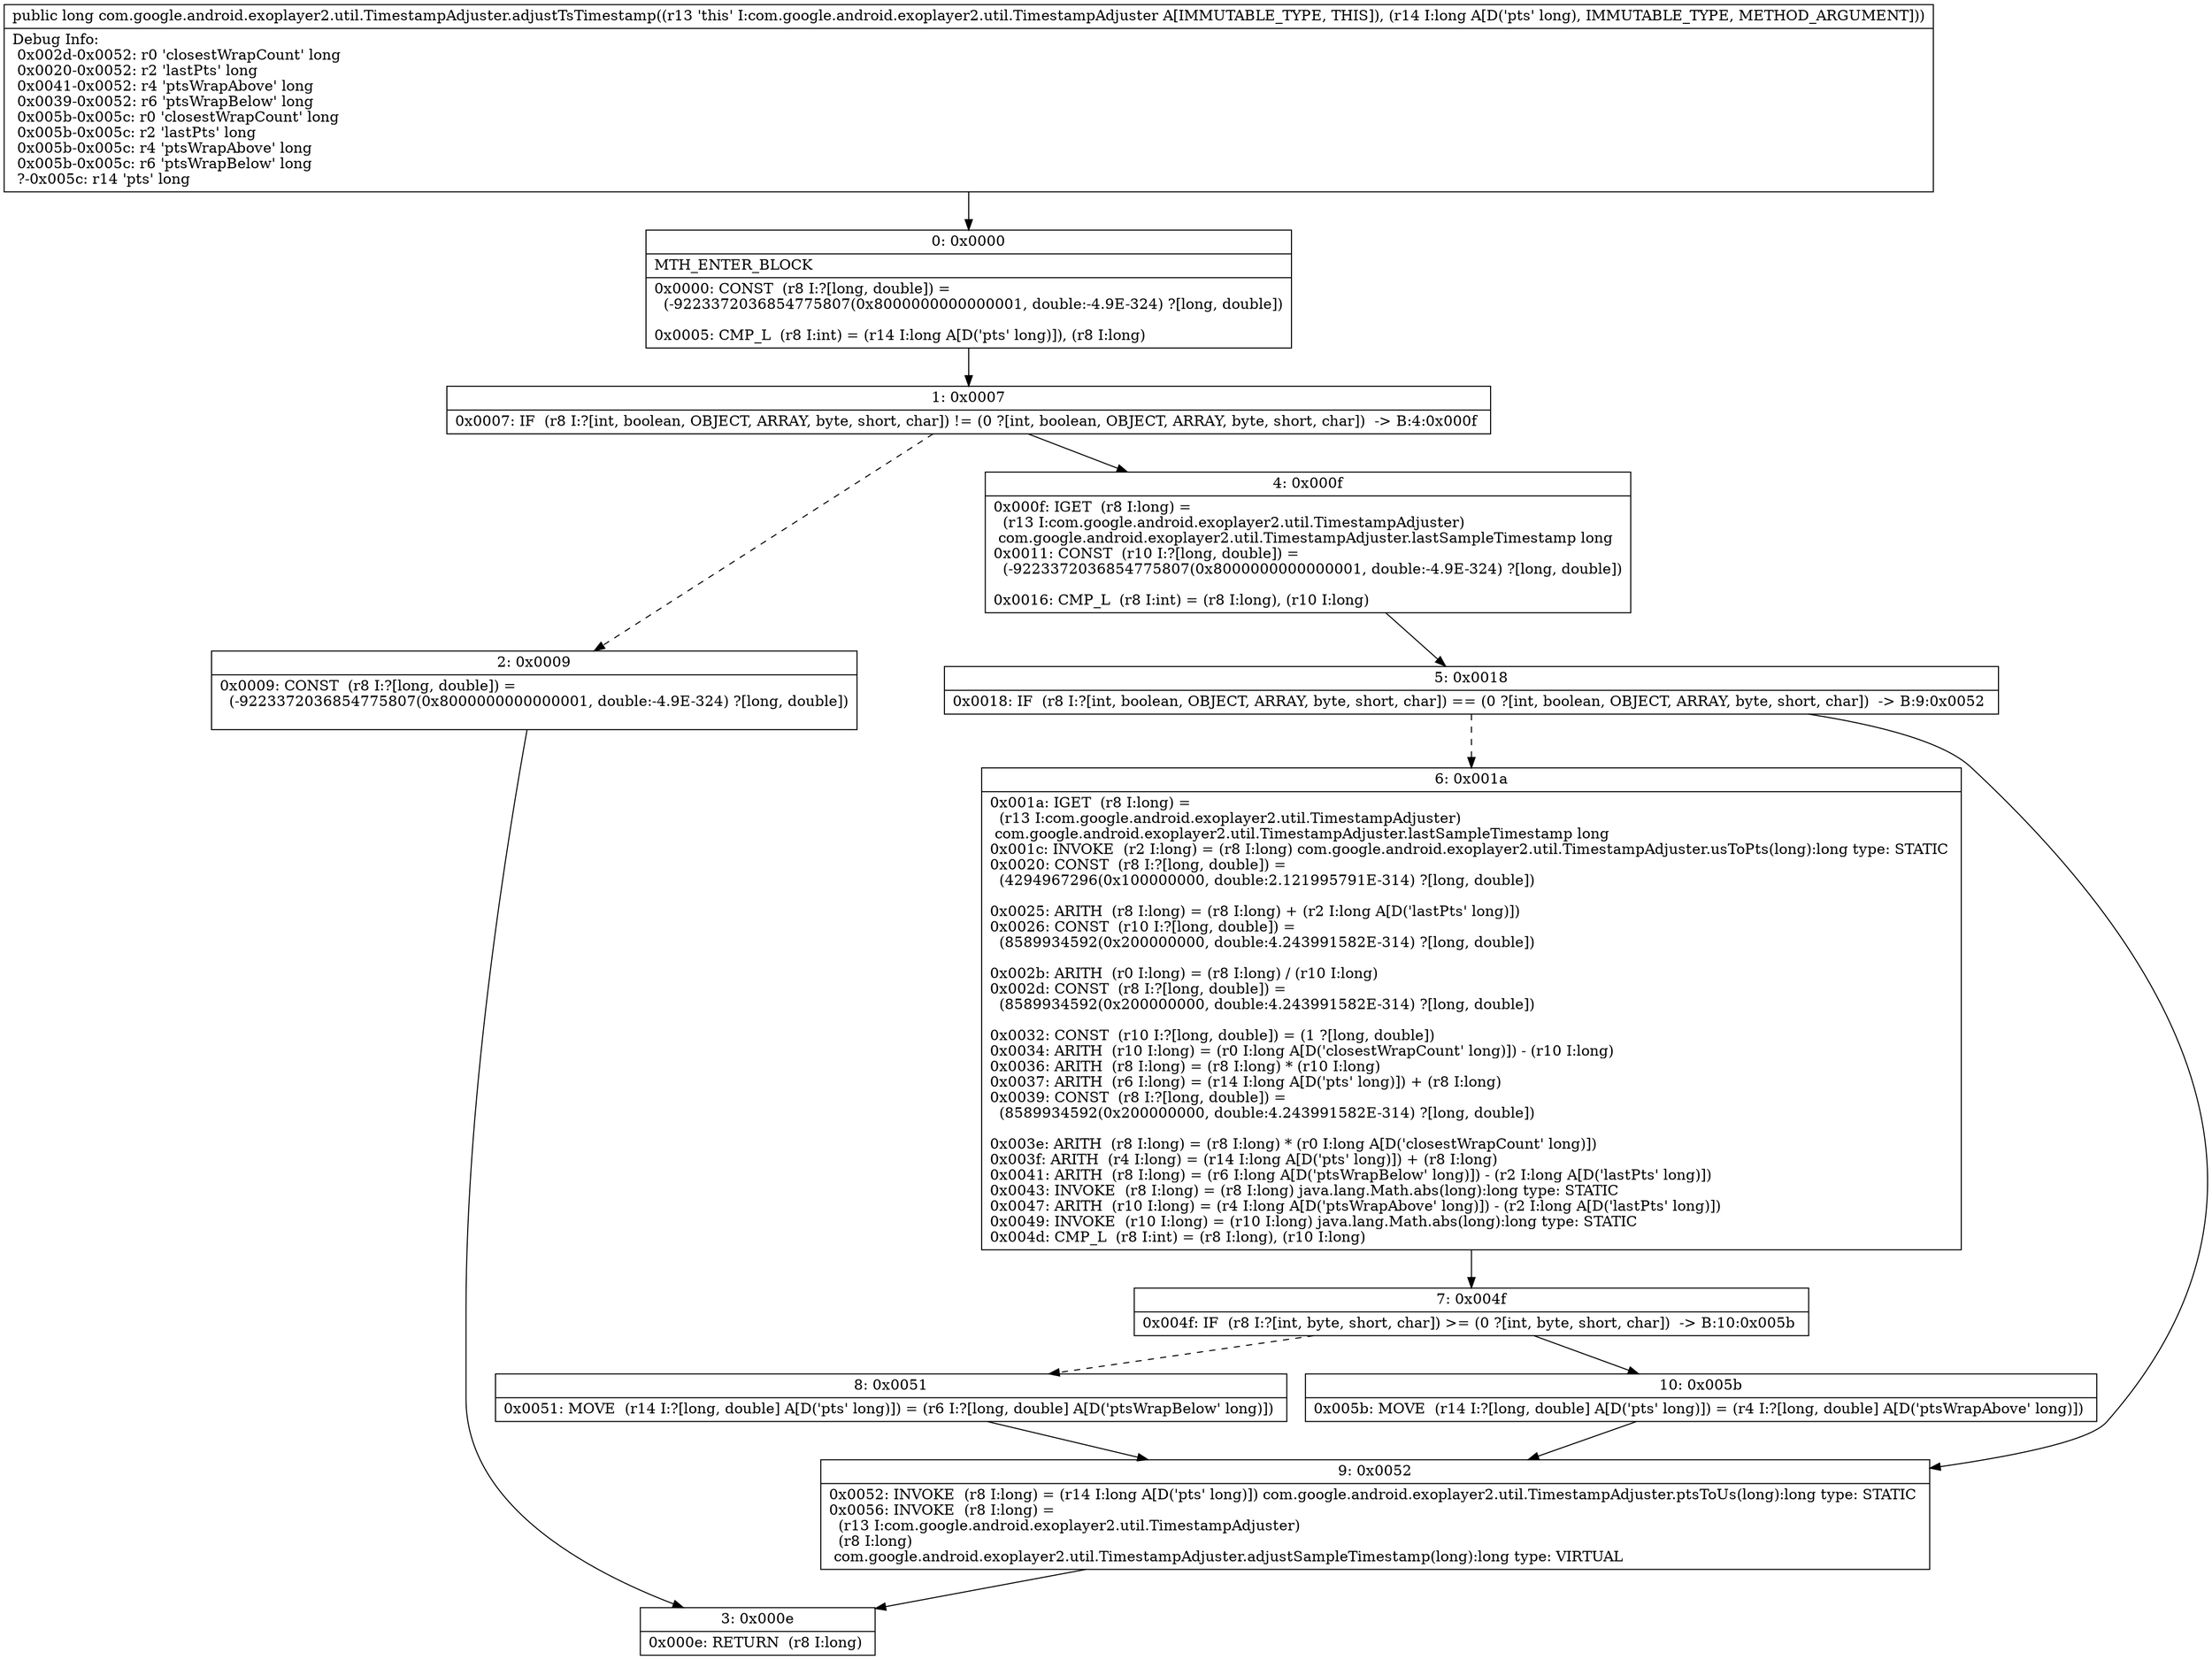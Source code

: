 digraph "CFG forcom.google.android.exoplayer2.util.TimestampAdjuster.adjustTsTimestamp(J)J" {
Node_0 [shape=record,label="{0\:\ 0x0000|MTH_ENTER_BLOCK\l|0x0000: CONST  (r8 I:?[long, double]) = \l  (\-9223372036854775807(0x8000000000000001, double:\-4.9E\-324) ?[long, double])\l \l0x0005: CMP_L  (r8 I:int) = (r14 I:long A[D('pts' long)]), (r8 I:long) \l}"];
Node_1 [shape=record,label="{1\:\ 0x0007|0x0007: IF  (r8 I:?[int, boolean, OBJECT, ARRAY, byte, short, char]) != (0 ?[int, boolean, OBJECT, ARRAY, byte, short, char])  \-\> B:4:0x000f \l}"];
Node_2 [shape=record,label="{2\:\ 0x0009|0x0009: CONST  (r8 I:?[long, double]) = \l  (\-9223372036854775807(0x8000000000000001, double:\-4.9E\-324) ?[long, double])\l \l}"];
Node_3 [shape=record,label="{3\:\ 0x000e|0x000e: RETURN  (r8 I:long) \l}"];
Node_4 [shape=record,label="{4\:\ 0x000f|0x000f: IGET  (r8 I:long) = \l  (r13 I:com.google.android.exoplayer2.util.TimestampAdjuster)\l com.google.android.exoplayer2.util.TimestampAdjuster.lastSampleTimestamp long \l0x0011: CONST  (r10 I:?[long, double]) = \l  (\-9223372036854775807(0x8000000000000001, double:\-4.9E\-324) ?[long, double])\l \l0x0016: CMP_L  (r8 I:int) = (r8 I:long), (r10 I:long) \l}"];
Node_5 [shape=record,label="{5\:\ 0x0018|0x0018: IF  (r8 I:?[int, boolean, OBJECT, ARRAY, byte, short, char]) == (0 ?[int, boolean, OBJECT, ARRAY, byte, short, char])  \-\> B:9:0x0052 \l}"];
Node_6 [shape=record,label="{6\:\ 0x001a|0x001a: IGET  (r8 I:long) = \l  (r13 I:com.google.android.exoplayer2.util.TimestampAdjuster)\l com.google.android.exoplayer2.util.TimestampAdjuster.lastSampleTimestamp long \l0x001c: INVOKE  (r2 I:long) = (r8 I:long) com.google.android.exoplayer2.util.TimestampAdjuster.usToPts(long):long type: STATIC \l0x0020: CONST  (r8 I:?[long, double]) = \l  (4294967296(0x100000000, double:2.121995791E\-314) ?[long, double])\l \l0x0025: ARITH  (r8 I:long) = (r8 I:long) + (r2 I:long A[D('lastPts' long)]) \l0x0026: CONST  (r10 I:?[long, double]) = \l  (8589934592(0x200000000, double:4.243991582E\-314) ?[long, double])\l \l0x002b: ARITH  (r0 I:long) = (r8 I:long) \/ (r10 I:long) \l0x002d: CONST  (r8 I:?[long, double]) = \l  (8589934592(0x200000000, double:4.243991582E\-314) ?[long, double])\l \l0x0032: CONST  (r10 I:?[long, double]) = (1 ?[long, double]) \l0x0034: ARITH  (r10 I:long) = (r0 I:long A[D('closestWrapCount' long)]) \- (r10 I:long) \l0x0036: ARITH  (r8 I:long) = (r8 I:long) * (r10 I:long) \l0x0037: ARITH  (r6 I:long) = (r14 I:long A[D('pts' long)]) + (r8 I:long) \l0x0039: CONST  (r8 I:?[long, double]) = \l  (8589934592(0x200000000, double:4.243991582E\-314) ?[long, double])\l \l0x003e: ARITH  (r8 I:long) = (r8 I:long) * (r0 I:long A[D('closestWrapCount' long)]) \l0x003f: ARITH  (r4 I:long) = (r14 I:long A[D('pts' long)]) + (r8 I:long) \l0x0041: ARITH  (r8 I:long) = (r6 I:long A[D('ptsWrapBelow' long)]) \- (r2 I:long A[D('lastPts' long)]) \l0x0043: INVOKE  (r8 I:long) = (r8 I:long) java.lang.Math.abs(long):long type: STATIC \l0x0047: ARITH  (r10 I:long) = (r4 I:long A[D('ptsWrapAbove' long)]) \- (r2 I:long A[D('lastPts' long)]) \l0x0049: INVOKE  (r10 I:long) = (r10 I:long) java.lang.Math.abs(long):long type: STATIC \l0x004d: CMP_L  (r8 I:int) = (r8 I:long), (r10 I:long) \l}"];
Node_7 [shape=record,label="{7\:\ 0x004f|0x004f: IF  (r8 I:?[int, byte, short, char]) \>= (0 ?[int, byte, short, char])  \-\> B:10:0x005b \l}"];
Node_8 [shape=record,label="{8\:\ 0x0051|0x0051: MOVE  (r14 I:?[long, double] A[D('pts' long)]) = (r6 I:?[long, double] A[D('ptsWrapBelow' long)]) \l}"];
Node_9 [shape=record,label="{9\:\ 0x0052|0x0052: INVOKE  (r8 I:long) = (r14 I:long A[D('pts' long)]) com.google.android.exoplayer2.util.TimestampAdjuster.ptsToUs(long):long type: STATIC \l0x0056: INVOKE  (r8 I:long) = \l  (r13 I:com.google.android.exoplayer2.util.TimestampAdjuster)\l  (r8 I:long)\l com.google.android.exoplayer2.util.TimestampAdjuster.adjustSampleTimestamp(long):long type: VIRTUAL \l}"];
Node_10 [shape=record,label="{10\:\ 0x005b|0x005b: MOVE  (r14 I:?[long, double] A[D('pts' long)]) = (r4 I:?[long, double] A[D('ptsWrapAbove' long)]) \l}"];
MethodNode[shape=record,label="{public long com.google.android.exoplayer2.util.TimestampAdjuster.adjustTsTimestamp((r13 'this' I:com.google.android.exoplayer2.util.TimestampAdjuster A[IMMUTABLE_TYPE, THIS]), (r14 I:long A[D('pts' long), IMMUTABLE_TYPE, METHOD_ARGUMENT]))  | Debug Info:\l  0x002d\-0x0052: r0 'closestWrapCount' long\l  0x0020\-0x0052: r2 'lastPts' long\l  0x0041\-0x0052: r4 'ptsWrapAbove' long\l  0x0039\-0x0052: r6 'ptsWrapBelow' long\l  0x005b\-0x005c: r0 'closestWrapCount' long\l  0x005b\-0x005c: r2 'lastPts' long\l  0x005b\-0x005c: r4 'ptsWrapAbove' long\l  0x005b\-0x005c: r6 'ptsWrapBelow' long\l  ?\-0x005c: r14 'pts' long\l}"];
MethodNode -> Node_0;
Node_0 -> Node_1;
Node_1 -> Node_2[style=dashed];
Node_1 -> Node_4;
Node_2 -> Node_3;
Node_4 -> Node_5;
Node_5 -> Node_6[style=dashed];
Node_5 -> Node_9;
Node_6 -> Node_7;
Node_7 -> Node_8[style=dashed];
Node_7 -> Node_10;
Node_8 -> Node_9;
Node_9 -> Node_3;
Node_10 -> Node_9;
}

